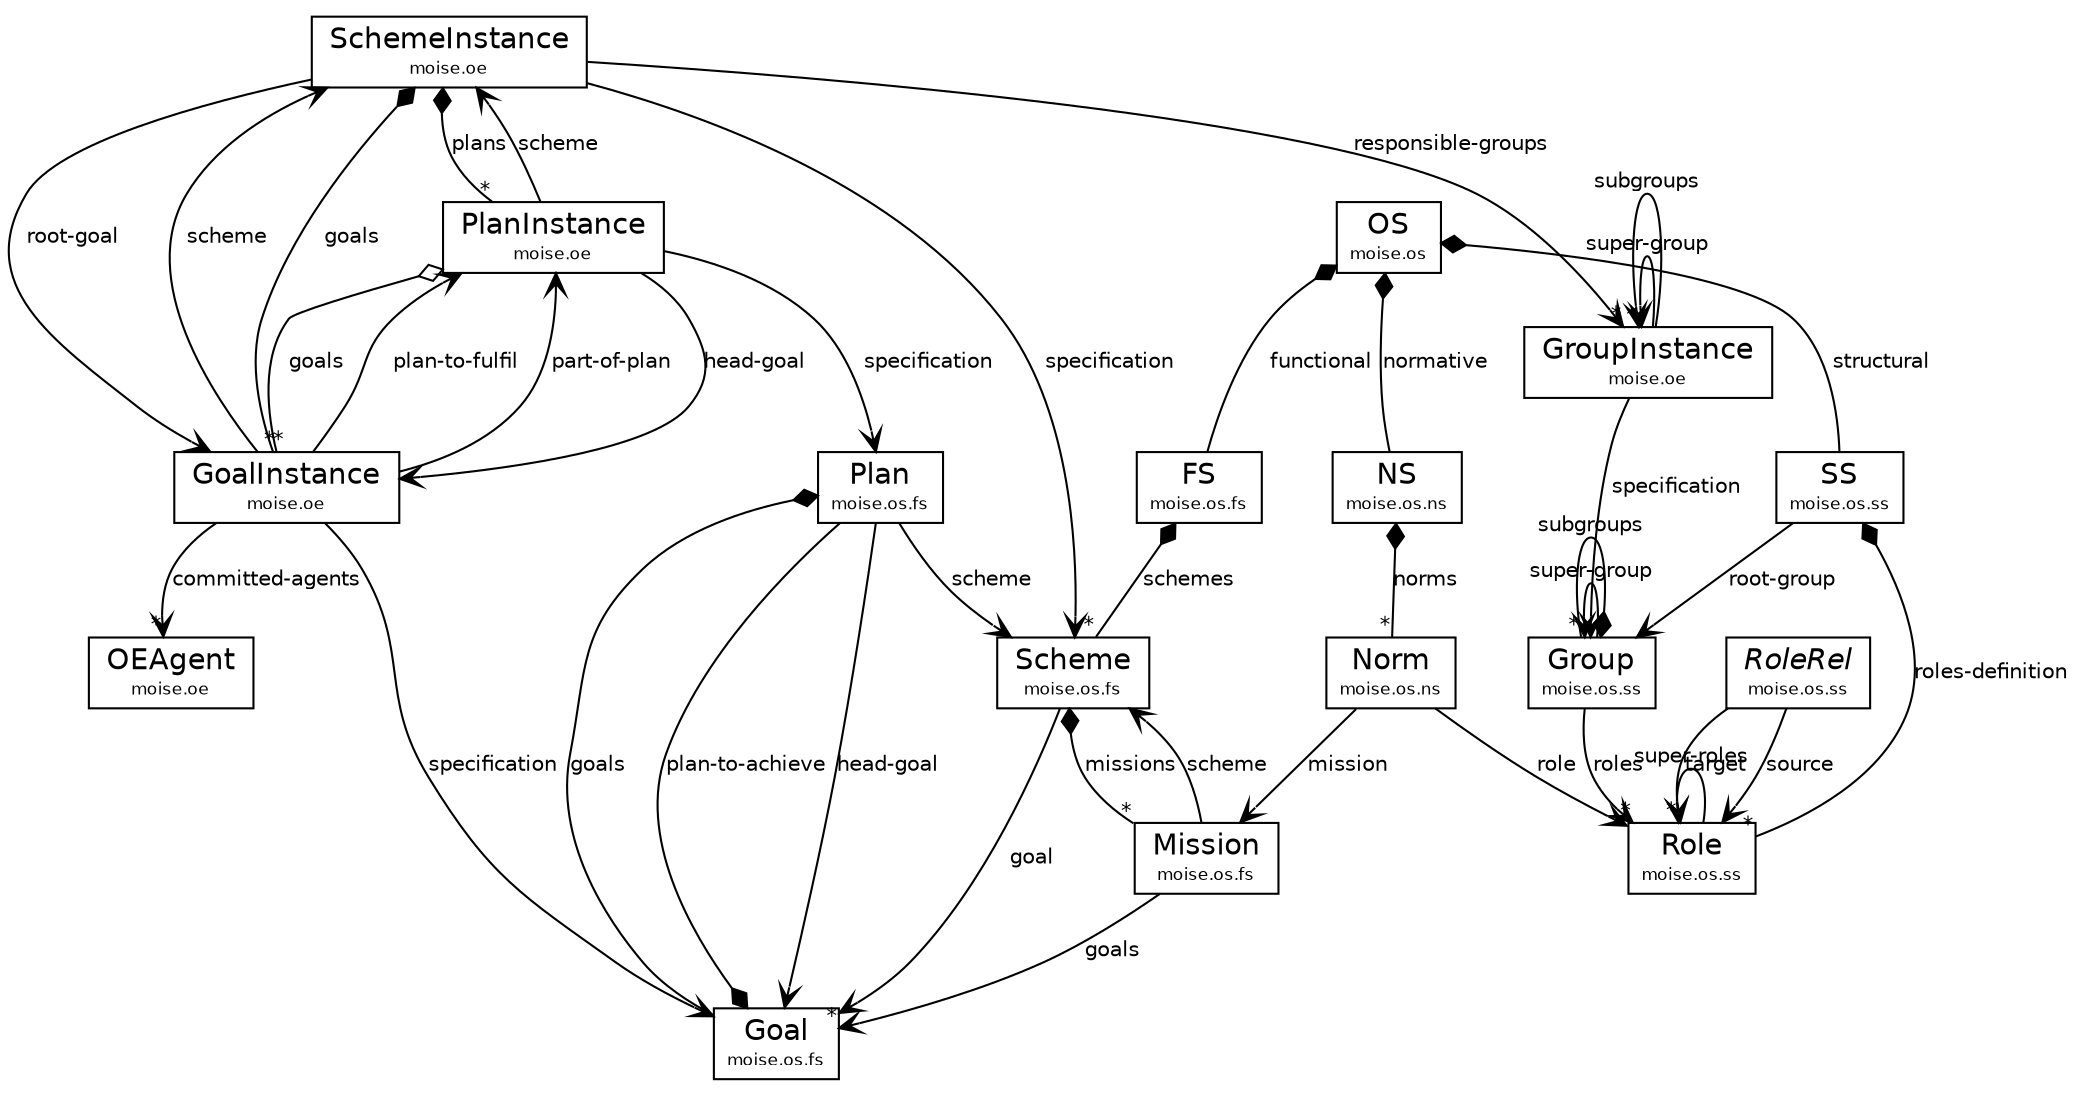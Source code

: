 #!/usr/local/bin/dot
#
# Class diagram 
# Generated by UMLGraph version R5_6_6-1-g9240c4 (http://www.umlgraph.org/)
#

digraph G {
	edge [fontname="Helvetica",fontsize=10,labelfontname="Helvetica",labelfontsize=10];
	node [fontname="Helvetica",fontsize=10,shape=plaintext];
	nodesep=0.25;
	ranksep=0.5;
	// moise.oe.SchemeInstance
	c6026 [label=<<table title="moise.oe.SchemeInstance" border="0" cellborder="1" cellspacing="0" cellpadding="2" port="p" href="../oe/SchemeInstance.html">
		<tr><td><table border="0" cellspacing="0" cellpadding="1">
<tr><td align="center" balign="center"> SchemeInstance </td></tr>
<tr><td align="center" balign="center"><font point-size="8.0"> moise.oe </font></td></tr>
		</table></td></tr>
		</table>>, URL="../oe/SchemeInstance.html", fontname="Helvetica", fontcolor="black", fontsize=14.0];
	// moise.oe.PlanInstance
	c6029 [label=<<table title="moise.oe.PlanInstance" border="0" cellborder="1" cellspacing="0" cellpadding="2" port="p" href="../oe/PlanInstance.html">
		<tr><td><table border="0" cellspacing="0" cellpadding="1">
<tr><td align="center" balign="center"> PlanInstance </td></tr>
<tr><td align="center" balign="center"><font point-size="8.0"> moise.oe </font></td></tr>
		</table></td></tr>
		</table>>, URL="../oe/PlanInstance.html", fontname="Helvetica", fontcolor="black", fontsize=14.0];
	// moise.oe.OEAgent
	c6032 [label=<<table title="moise.oe.OEAgent" border="0" cellborder="1" cellspacing="0" cellpadding="2" port="p" href="../oe/OEAgent.html">
		<tr><td><table border="0" cellspacing="0" cellpadding="1">
<tr><td align="center" balign="center"> OEAgent </td></tr>
<tr><td align="center" balign="center"><font point-size="8.0"> moise.oe </font></td></tr>
		</table></td></tr>
		</table>>, URL="../oe/OEAgent.html", fontname="Helvetica", fontcolor="black", fontsize=14.0];
	// moise.oe.GroupInstance
	c6035 [label=<<table title="moise.oe.GroupInstance" border="0" cellborder="1" cellspacing="0" cellpadding="2" port="p" href="../oe/GroupInstance.html">
		<tr><td><table border="0" cellspacing="0" cellpadding="1">
<tr><td align="center" balign="center"> GroupInstance </td></tr>
<tr><td align="center" balign="center"><font point-size="8.0"> moise.oe </font></td></tr>
		</table></td></tr>
		</table>>, URL="../oe/GroupInstance.html", fontname="Helvetica", fontcolor="black", fontsize=14.0];
	// moise.oe.GoalInstance
	c6036 [label=<<table title="moise.oe.GoalInstance" border="0" cellborder="1" cellspacing="0" cellpadding="2" port="p" href="../oe/GoalInstance.html">
		<tr><td><table border="0" cellspacing="0" cellpadding="1">
<tr><td align="center" balign="center"> GoalInstance </td></tr>
<tr><td align="center" balign="center"><font point-size="8.0"> moise.oe </font></td></tr>
		</table></td></tr>
		</table>>, URL="../oe/GoalInstance.html", fontname="Helvetica", fontcolor="black", fontsize=14.0];
	// moise.os.OS
	c6038 [label=<<table title="moise.os.OS" border="0" cellborder="1" cellspacing="0" cellpadding="2" port="p" href="../os/OS.html">
		<tr><td><table border="0" cellspacing="0" cellpadding="1">
<tr><td align="center" balign="center"> OS </td></tr>
<tr><td align="center" balign="center"><font point-size="8.0"> moise.os </font></td></tr>
		</table></td></tr>
		</table>>, URL="../os/OS.html", fontname="Helvetica", fontcolor="black", fontsize=14.0];
	// moise.os.fs.Scheme
	c6041 [label=<<table title="moise.os.fs.Scheme" border="0" cellborder="1" cellspacing="0" cellpadding="2" port="p" href="../os/fs/Scheme.html">
		<tr><td><table border="0" cellspacing="0" cellpadding="1">
<tr><td align="center" balign="center"> Scheme </td></tr>
<tr><td align="center" balign="center"><font point-size="8.0"> moise.os.fs </font></td></tr>
		</table></td></tr>
		</table>>, URL="../os/fs/Scheme.html", fontname="Helvetica", fontcolor="black", fontsize=14.0];
	// moise.os.fs.Plan
	c6042 [label=<<table title="moise.os.fs.Plan" border="0" cellborder="1" cellspacing="0" cellpadding="2" port="p" href="../os/fs/Plan.html">
		<tr><td><table border="0" cellspacing="0" cellpadding="1">
<tr><td align="center" balign="center"> Plan </td></tr>
<tr><td align="center" balign="center"><font point-size="8.0"> moise.os.fs </font></td></tr>
		</table></td></tr>
		</table>>, URL="../os/fs/Plan.html", fontname="Helvetica", fontcolor="black", fontsize=14.0];
	// moise.os.fs.Mission
	c6044 [label=<<table title="moise.os.fs.Mission" border="0" cellborder="1" cellspacing="0" cellpadding="2" port="p" href="../os/fs/Mission.html">
		<tr><td><table border="0" cellspacing="0" cellpadding="1">
<tr><td align="center" balign="center"> Mission </td></tr>
<tr><td align="center" balign="center"><font point-size="8.0"> moise.os.fs </font></td></tr>
		</table></td></tr>
		</table>>, URL="../os/fs/Mission.html", fontname="Helvetica", fontcolor="black", fontsize=14.0];
	// moise.os.fs.Goal
	c6045 [label=<<table title="moise.os.fs.Goal" border="0" cellborder="1" cellspacing="0" cellpadding="2" port="p" href="../os/fs/Goal.html">
		<tr><td><table border="0" cellspacing="0" cellpadding="1">
<tr><td align="center" balign="center"> Goal </td></tr>
<tr><td align="center" balign="center"><font point-size="8.0"> moise.os.fs </font></td></tr>
		</table></td></tr>
		</table>>, URL="../os/fs/Goal.html", fontname="Helvetica", fontcolor="black", fontsize=14.0];
	// moise.os.fs.FS
	c6047 [label=<<table title="moise.os.fs.FS" border="0" cellborder="1" cellspacing="0" cellpadding="2" port="p" href="../os/fs/FS.html">
		<tr><td><table border="0" cellspacing="0" cellpadding="1">
<tr><td align="center" balign="center"> FS </td></tr>
<tr><td align="center" balign="center"><font point-size="8.0"> moise.os.fs </font></td></tr>
		</table></td></tr>
		</table>>, URL="../os/fs/FS.html", fontname="Helvetica", fontcolor="black", fontsize=14.0];
	// moise.os.ns.Norm
	c6049 [label=<<table title="moise.os.ns.Norm" border="0" cellborder="1" cellspacing="0" cellpadding="2" port="p" href="../os/ns/Norm.html">
		<tr><td><table border="0" cellspacing="0" cellpadding="1">
<tr><td align="center" balign="center"> Norm </td></tr>
<tr><td align="center" balign="center"><font point-size="8.0"> moise.os.ns </font></td></tr>
		</table></td></tr>
		</table>>, URL="../os/ns/Norm.html", fontname="Helvetica", fontcolor="black", fontsize=14.0];
	// moise.os.ns.NS
	c6050 [label=<<table title="moise.os.ns.NS" border="0" cellborder="1" cellspacing="0" cellpadding="2" port="p" href="../os/ns/NS.html">
		<tr><td><table border="0" cellspacing="0" cellpadding="1">
<tr><td align="center" balign="center"> NS </td></tr>
<tr><td align="center" balign="center"><font point-size="8.0"> moise.os.ns </font></td></tr>
		</table></td></tr>
		</table>>, URL="../os/ns/NS.html", fontname="Helvetica", fontcolor="black", fontsize=14.0];
	// moise.os.ss.SS
	c6052 [label=<<table title="moise.os.ss.SS" border="0" cellborder="1" cellspacing="0" cellpadding="2" port="p" href="../os/ss/SS.html">
		<tr><td><table border="0" cellspacing="0" cellpadding="1">
<tr><td align="center" balign="center"> SS </td></tr>
<tr><td align="center" balign="center"><font point-size="8.0"> moise.os.ss </font></td></tr>
		</table></td></tr>
		</table>>, URL="../os/ss/SS.html", fontname="Helvetica", fontcolor="black", fontsize=14.0];
	// moise.os.ss.RoleRel
	c6053 [label=<<table title="moise.os.ss.RoleRel" border="0" cellborder="1" cellspacing="0" cellpadding="2" port="p" href="../os/ss/RoleRel.html">
		<tr><td><table border="0" cellspacing="0" cellpadding="1">
<tr><td align="center" balign="center"><font face="Helvetica-Oblique"> RoleRel </font></td></tr>
<tr><td align="center" balign="center"><font point-size="8.0"> moise.os.ss </font></td></tr>
		</table></td></tr>
		</table>>, URL="../os/ss/RoleRel.html", fontname="Helvetica", fontcolor="black", fontsize=14.0];
	// moise.os.ss.Role
	c6055 [label=<<table title="moise.os.ss.Role" border="0" cellborder="1" cellspacing="0" cellpadding="2" port="p" href="../os/ss/Role.html">
		<tr><td><table border="0" cellspacing="0" cellpadding="1">
<tr><td align="center" balign="center"> Role </td></tr>
<tr><td align="center" balign="center"><font point-size="8.0"> moise.os.ss </font></td></tr>
		</table></td></tr>
		</table>>, URL="../os/ss/Role.html", fontname="Helvetica", fontcolor="black", fontsize=14.0];
	// moise.os.ss.Group
	c6057 [label=<<table title="moise.os.ss.Group" border="0" cellborder="1" cellspacing="0" cellpadding="2" port="p" href="../os/ss/Group.html">
		<tr><td><table border="0" cellspacing="0" cellpadding="1">
<tr><td align="center" balign="center"> Group </td></tr>
<tr><td align="center" balign="center"><font point-size="8.0"> moise.os.ss </font></td></tr>
		</table></td></tr>
		</table>>, URL="../os/ss/Group.html", fontname="Helvetica", fontcolor="black", fontsize=14.0];
	// moise.oe.SchemeInstance NAVASSOC moise.os.fs.Scheme
	c6026:p -> c6041:p [taillabel="", label="specification", headlabel="", fontname="Helvetica", fontcolor="black", fontsize=10.0, color="black", arrowhead=open];
	// moise.oe.SchemeInstance NAVASSOC moise.oe.GoalInstance
	c6026:p -> c6036:p [taillabel="", label="root-goal", headlabel="", fontname="Helvetica", fontcolor="black", fontsize=10.0, color="black", arrowhead=open];
	// moise.oe.SchemeInstance NAVASSOC moise.oe.GroupInstance
	c6026:p -> c6035:p [taillabel="", label="responsible-groups", headlabel="*", fontname="Helvetica", fontcolor="black", fontsize=10.0, color="black", arrowhead=open];
	// moise.oe.SchemeInstance COMPOSED moise.oe.GoalInstance
	c6026:p -> c6036:p [taillabel="", label="goals", headlabel="*", fontname="Helvetica", fontcolor="black", fontsize=10.0, color="black", arrowhead=none, arrowtail=diamond, dir=both];
	// moise.oe.SchemeInstance COMPOSED moise.oe.PlanInstance
	c6026:p -> c6029:p [taillabel="", label="plans", headlabel="*", fontname="Helvetica", fontcolor="black", fontsize=10.0, color="black", arrowhead=none, arrowtail=diamond, dir=both];
	// moise.oe.PlanInstance NAVASSOC moise.os.fs.Plan
	c6029:p -> c6042:p [taillabel="", label="specification", headlabel="", fontname="Helvetica", fontcolor="black", fontsize=10.0, color="black", arrowhead=open];
	// moise.oe.PlanInstance NAVASSOC moise.oe.SchemeInstance
	c6029:p -> c6026:p [taillabel="", label="scheme", headlabel="", fontname="Helvetica", fontcolor="black", fontsize=10.0, color="black", arrowhead=open];
	// moise.oe.PlanInstance NAVASSOC moise.oe.GoalInstance
	c6029:p -> c6036:p [taillabel="", label="head-goal", headlabel="", fontname="Helvetica", fontcolor="black", fontsize=10.0, color="black", arrowhead=open];
	// moise.oe.PlanInstance HAS moise.oe.GoalInstance
	c6029:p -> c6036:p [taillabel="", label="goals", headlabel="*", fontname="Helvetica", fontcolor="black", fontsize=10.0, color="black", arrowhead=none, arrowtail=ediamond, dir=both];
	// moise.oe.GroupInstance NAVASSOC moise.os.ss.Group
	c6035:p -> c6057:p [taillabel="", label="specification", headlabel="", fontname="Helvetica", fontcolor="black", fontsize=10.0, color="black", arrowhead=open];
	// moise.oe.GroupInstance NAVASSOC moise.oe.GroupInstance
	c6035:p -> c6035:p [taillabel="", label="super-group", headlabel="", fontname="Helvetica", fontcolor="black", fontsize=10.0, color="black", arrowhead=open];
	// moise.oe.GroupInstance NAVASSOC moise.oe.GroupInstance
	c6035:p -> c6035:p [taillabel="", label="subgroups", headlabel="*", fontname="Helvetica", fontcolor="black", fontsize=10.0, color="black", arrowhead=open];
	// moise.oe.GoalInstance NAVASSOC moise.os.fs.Goal
	c6036:p -> c6045:p [taillabel="", label="specification", headlabel="", fontname="Helvetica", fontcolor="black", fontsize=10.0, color="black", arrowhead=open];
	// moise.oe.GoalInstance NAVASSOC moise.oe.PlanInstance
	c6036:p -> c6029:p [taillabel="", label="plan-to-fulfil", headlabel="", fontname="Helvetica", fontcolor="black", fontsize=10.0, color="black", arrowhead=open];
	// moise.oe.GoalInstance NAVASSOC moise.oe.PlanInstance
	c6036:p -> c6029:p [taillabel="", label="part-of-plan", headlabel="", fontname="Helvetica", fontcolor="black", fontsize=10.0, color="black", arrowhead=open];
	// moise.oe.GoalInstance NAVASSOC moise.oe.SchemeInstance
	c6036:p -> c6026:p [taillabel="", label="scheme", headlabel="", fontname="Helvetica", fontcolor="black", fontsize=10.0, color="black", arrowhead=open];
	// moise.oe.GoalInstance NAVASSOC moise.oe.OEAgent
	c6036:p -> c6032:p [taillabel="", label="committed-agents", headlabel="*", fontname="Helvetica", fontcolor="black", fontsize=10.0, color="black", arrowhead=open];
	// moise.os.OS COMPOSED moise.os.ss.SS
	c6038:p -> c6052:p [taillabel="", label="structural", headlabel="", fontname="Helvetica", fontcolor="black", fontsize=10.0, color="black", arrowhead=none, arrowtail=diamond, dir=both];
	// moise.os.OS COMPOSED moise.os.fs.FS
	c6038:p -> c6047:p [taillabel="", label="functional", headlabel="", fontname="Helvetica", fontcolor="black", fontsize=10.0, color="black", arrowhead=none, arrowtail=diamond, dir=both];
	// moise.os.OS COMPOSED moise.os.ns.NS
	c6038:p -> c6050:p [taillabel="", label="normative", headlabel="", fontname="Helvetica", fontcolor="black", fontsize=10.0, color="black", arrowhead=none, arrowtail=diamond, dir=both];
	// moise.os.fs.Scheme NAVASSOC moise.os.fs.Goal
	c6041:p -> c6045:p [taillabel="", label="goal", headlabel="", fontname="Helvetica", fontcolor="black", fontsize=10.0, color="black", arrowhead=open];
	// moise.os.fs.Scheme COMPOSED moise.os.fs.Mission
	c6041:p -> c6044:p [taillabel="", label="missions", headlabel="*", fontname="Helvetica", fontcolor="black", fontsize=10.0, color="black", arrowhead=none, arrowtail=diamond, dir=both];
	// moise.os.fs.Plan NAVASSOC moise.os.fs.Goal
	c6042:p -> c6045:p [taillabel="", label="head-goal", headlabel="", fontname="Helvetica", fontcolor="black", fontsize=10.0, color="black", arrowhead=open];
	// moise.os.fs.Plan NAVASSOC moise.os.fs.Scheme
	c6042:p -> c6041:p [taillabel="", label="scheme", headlabel="", fontname="Helvetica", fontcolor="black", fontsize=10.0, color="black", arrowhead=open];
	// moise.os.fs.Plan COMPOSED moise.os.fs.Goal
	c6042:p -> c6045:p [taillabel="", label="goals", headlabel="", fontname="Helvetica", fontcolor="black", fontsize=10.0, color="black", arrowhead=none, arrowtail=diamond, dir=both];
	// moise.os.fs.Mission NAVASSOC moise.os.fs.Goal
	c6044:p -> c6045:p [taillabel="", label="goals", headlabel="*", fontname="Helvetica", fontcolor="black", fontsize=10.0, color="black", arrowhead=open];
	// moise.os.fs.Mission NAVASSOC moise.os.fs.Scheme
	c6044:p -> c6041:p [taillabel="", label="scheme", headlabel="", fontname="Helvetica", fontcolor="black", fontsize=10.0, color="black", arrowhead=open];
	// moise.os.fs.Goal COMPOSED moise.os.fs.Plan
	c6045:p -> c6042:p [taillabel="", label="plan-to-achieve", headlabel="", fontname="Helvetica", fontcolor="black", fontsize=10.0, color="black", arrowhead=none, arrowtail=diamond, dir=both];
	// moise.os.fs.FS COMPOSED moise.os.fs.Scheme
	c6047:p -> c6041:p [taillabel="", label="schemes", headlabel="*", fontname="Helvetica", fontcolor="black", fontsize=10.0, color="black", arrowhead=none, arrowtail=diamond, dir=both];
	// moise.os.ns.Norm NAVASSOC moise.os.ss.Role
	c6049:p -> c6055:p [taillabel="", label="role", headlabel="", fontname="Helvetica", fontcolor="black", fontsize=10.0, color="black", arrowhead=open];
	// moise.os.ns.Norm NAVASSOC moise.os.fs.Mission
	c6049:p -> c6044:p [taillabel="", label="mission", headlabel="", fontname="Helvetica", fontcolor="black", fontsize=10.0, color="black", arrowhead=open];
	// moise.os.ns.NS COMPOSED moise.os.ns.Norm
	c6050:p -> c6049:p [taillabel="", label="norms", headlabel="*", fontname="Helvetica", fontcolor="black", fontsize=10.0, color="black", arrowhead=none, arrowtail=diamond, dir=both];
	// moise.os.ss.SS NAVASSOC moise.os.ss.Group
	c6052:p -> c6057:p [taillabel="", label="root-group", headlabel="", fontname="Helvetica", fontcolor="black", fontsize=10.0, color="black", arrowhead=open];
	// moise.os.ss.SS COMPOSED moise.os.ss.Role
	c6052:p -> c6055:p [taillabel="", label="roles-definition", headlabel="*", fontname="Helvetica", fontcolor="black", fontsize=10.0, color="black", arrowhead=none, arrowtail=diamond, dir=both];
	// moise.os.ss.RoleRel NAVASSOC moise.os.ss.Role
	c6053:p -> c6055:p [taillabel="", label="source", headlabel="", fontname="Helvetica", fontcolor="black", fontsize=10.0, color="black", arrowhead=open];
	// moise.os.ss.RoleRel NAVASSOC moise.os.ss.Role
	c6053:p -> c6055:p [taillabel="", label="target", headlabel="", fontname="Helvetica", fontcolor="black", fontsize=10.0, color="black", arrowhead=open];
	// moise.os.ss.Role NAVASSOC moise.os.ss.Role
	c6055:p -> c6055:p [taillabel="", label="super-roles", headlabel="*", fontname="Helvetica", fontcolor="black", fontsize=10.0, color="black", arrowhead=open];
	// moise.os.ss.Group NAVASSOC moise.os.ss.Role
	c6057:p -> c6055:p [taillabel="", label="roles", headlabel="*", fontname="Helvetica", fontcolor="black", fontsize=10.0, color="black", arrowhead=open];
	// moise.os.ss.Group NAVASSOC moise.os.ss.Group
	c6057:p -> c6057:p [taillabel="", label="super-group", headlabel="", fontname="Helvetica", fontcolor="black", fontsize=10.0, color="black", arrowhead=open];
	// moise.os.ss.Group COMPOSED moise.os.ss.Group
	c6057:p -> c6057:p [taillabel="", label="subgroups", headlabel="*", fontname="Helvetica", fontcolor="black", fontsize=10.0, color="black", arrowhead=none, arrowtail=diamond, dir=both];
}

